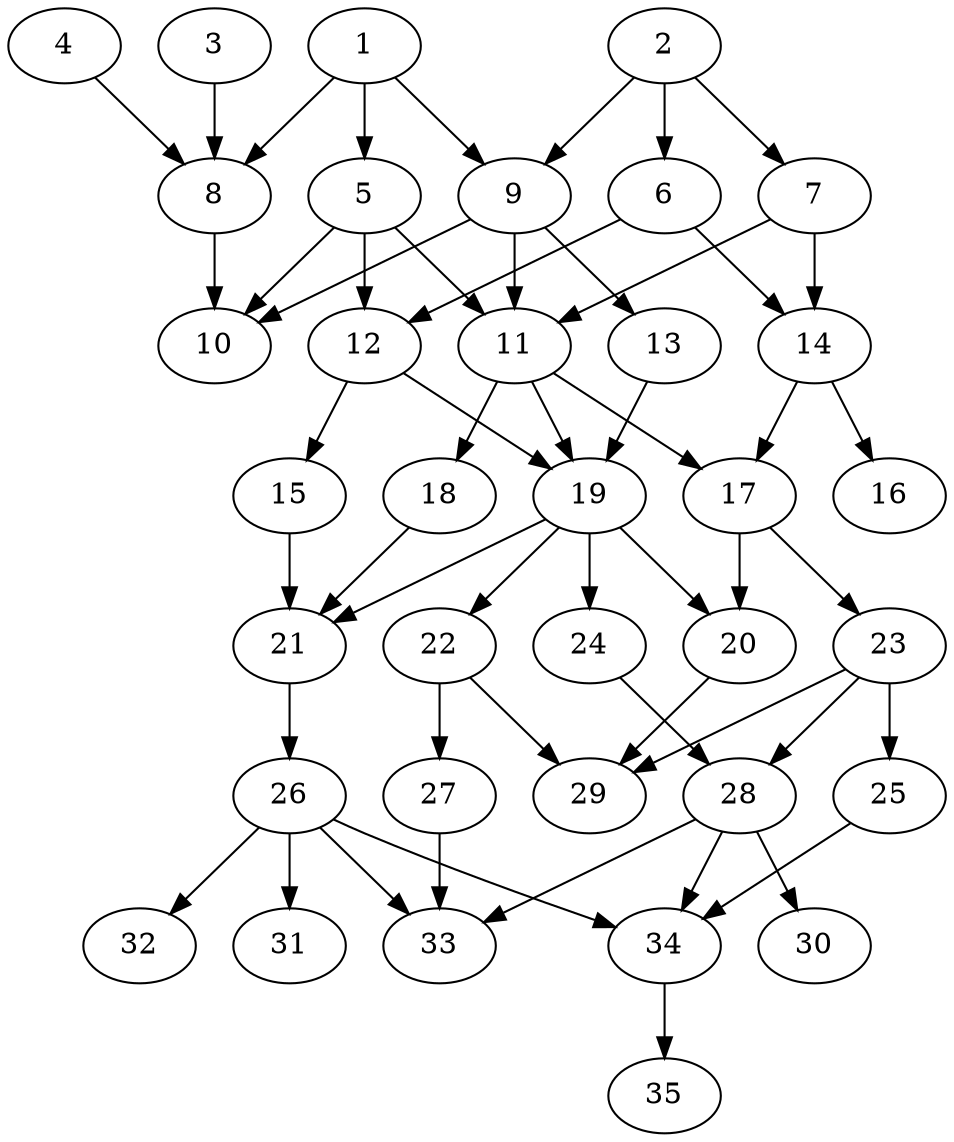 // DAG automatically generated by daggen at Thu Oct  3 14:05:36 2019
// ./daggen --dot -n 35 --ccr 0.4 --fat 0.5 --regular 0.9 --density 0.6 --mindata 5242880 --maxdata 52428800 
digraph G {
  1 [size="17272320", alpha="0.10", expect_size="6908928"] 
  1 -> 5 [size ="6908928"]
  1 -> 8 [size ="6908928"]
  1 -> 9 [size ="6908928"]
  2 [size="57646080", alpha="0.14", expect_size="23058432"] 
  2 -> 6 [size ="23058432"]
  2 -> 7 [size ="23058432"]
  2 -> 9 [size ="23058432"]
  3 [size="105344000", alpha="0.06", expect_size="42137600"] 
  3 -> 8 [size ="42137600"]
  4 [size="110374400", alpha="0.09", expect_size="44149760"] 
  4 -> 8 [size ="44149760"]
  5 [size="36147200", alpha="0.05", expect_size="14458880"] 
  5 -> 10 [size ="14458880"]
  5 -> 11 [size ="14458880"]
  5 -> 12 [size ="14458880"]
  6 [size="126679040", alpha="0.08", expect_size="50671616"] 
  6 -> 12 [size ="50671616"]
  6 -> 14 [size ="50671616"]
  7 [size="93570560", alpha="0.06", expect_size="37428224"] 
  7 -> 11 [size ="37428224"]
  7 -> 14 [size ="37428224"]
  8 [size="97594880", alpha="0.15", expect_size="39037952"] 
  8 -> 10 [size ="39037952"]
  9 [size="65064960", alpha="0.10", expect_size="26025984"] 
  9 -> 10 [size ="26025984"]
  9 -> 11 [size ="26025984"]
  9 -> 13 [size ="26025984"]
  10 [size="16135680", alpha="0.06", expect_size="6454272"] 
  11 [size="128371200", alpha="0.19", expect_size="51348480"] 
  11 -> 17 [size ="51348480"]
  11 -> 18 [size ="51348480"]
  11 -> 19 [size ="51348480"]
  12 [size="71073280", alpha="0.15", expect_size="28429312"] 
  12 -> 15 [size ="28429312"]
  12 -> 19 [size ="28429312"]
  13 [size="33026560", alpha="0.05", expect_size="13210624"] 
  13 -> 19 [size ="13210624"]
  14 [size="68554240", alpha="0.14", expect_size="27421696"] 
  14 -> 16 [size ="27421696"]
  14 -> 17 [size ="27421696"]
  15 [size="124561920", alpha="0.03", expect_size="49824768"] 
  15 -> 21 [size ="49824768"]
  16 [size="35174400", alpha="0.03", expect_size="14069760"] 
  17 [size="81656320", alpha="0.06", expect_size="32662528"] 
  17 -> 20 [size ="32662528"]
  17 -> 23 [size ="32662528"]
  18 [size="118325760", alpha="0.08", expect_size="47330304"] 
  18 -> 21 [size ="47330304"]
  19 [size="88424960", alpha="0.08", expect_size="35369984"] 
  19 -> 20 [size ="35369984"]
  19 -> 21 [size ="35369984"]
  19 -> 22 [size ="35369984"]
  19 -> 24 [size ="35369984"]
  20 [size="28546560", alpha="0.07", expect_size="11418624"] 
  20 -> 29 [size ="11418624"]
  21 [size="63344640", alpha="0.06", expect_size="25337856"] 
  21 -> 26 [size ="25337856"]
  22 [size="59701760", alpha="0.13", expect_size="23880704"] 
  22 -> 27 [size ="23880704"]
  22 -> 29 [size ="23880704"]
  23 [size="32936960", alpha="0.16", expect_size="13174784"] 
  23 -> 25 [size ="13174784"]
  23 -> 28 [size ="13174784"]
  23 -> 29 [size ="13174784"]
  24 [size="61038080", alpha="0.15", expect_size="24415232"] 
  24 -> 28 [size ="24415232"]
  25 [size="24647680", alpha="0.18", expect_size="9859072"] 
  25 -> 34 [size ="9859072"]
  26 [size="42252800", alpha="0.20", expect_size="16901120"] 
  26 -> 31 [size ="16901120"]
  26 -> 32 [size ="16901120"]
  26 -> 33 [size ="16901120"]
  26 -> 34 [size ="16901120"]
  27 [size="58600960", alpha="0.16", expect_size="23440384"] 
  27 -> 33 [size ="23440384"]
  28 [size="95055360", alpha="0.06", expect_size="38022144"] 
  28 -> 30 [size ="38022144"]
  28 -> 33 [size ="38022144"]
  28 -> 34 [size ="38022144"]
  29 [size="21765120", alpha="0.05", expect_size="8706048"] 
  30 [size="70553600", alpha="0.04", expect_size="28221440"] 
  31 [size="111265280", alpha="0.03", expect_size="44506112"] 
  32 [size="30100480", alpha="0.12", expect_size="12040192"] 
  33 [size="107530240", alpha="0.04", expect_size="43012096"] 
  34 [size="81896960", alpha="0.06", expect_size="32758784"] 
  34 -> 35 [size ="32758784"]
  35 [size="50467840", alpha="0.06", expect_size="20187136"] 
}

